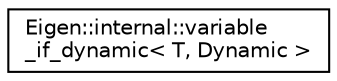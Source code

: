 digraph "Graphical Class Hierarchy"
{
  edge [fontname="Helvetica",fontsize="10",labelfontname="Helvetica",labelfontsize="10"];
  node [fontname="Helvetica",fontsize="10",shape=record];
  rankdir="LR";
  Node1 [label="Eigen::internal::variable\l_if_dynamic\< T, Dynamic \>",height=0.2,width=0.4,color="black", fillcolor="white", style="filled",URL="$class_eigen_1_1internal_1_1variable__if__dynamic_3_01_t_00_01_dynamic_01_4.html"];
}
